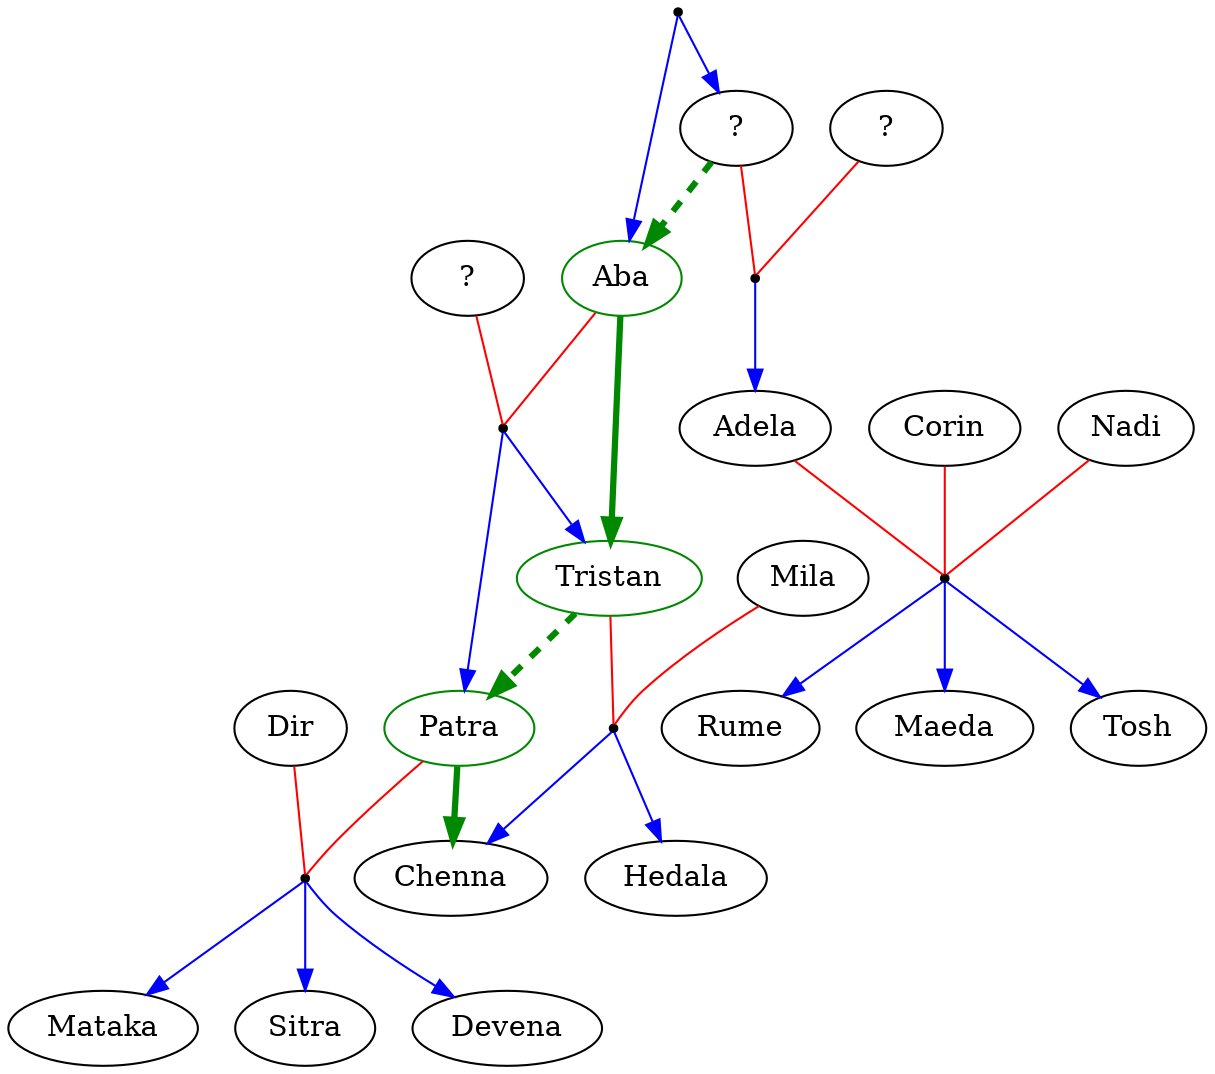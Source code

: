 digraph Fardi {
  AbaWife [label="?"];
  AbaShip [shape=point];
  AbaParentShip [shape=point];
  AbaSiblingShip [shape=point];
  PatraDir [shape=point];
  TristanMila [shape=point];
  AdelaCorinNadi [shape=point];

  subgraph ships {
    edge [dir=none, color=red, weight=20];
    Aba -> AbaShip; AbaWife -> AbaShip;
    AbaSibling -> AbaSiblingShip; AbaSiblingPartner -> AbaSiblingShip;
    Patra -> PatraDir; Dir -> PatraDir;
    Tristan -> TristanMila; Mila -> TristanMila;
    Adela -> AdelaCorinNadi; Corin -> AdelaCorinNadi; Nadi -> AdelaCorinNadi;
  }

  subgraph parentage {
    edge [color=blue, weight=20];

    AbaParentShip -> Aba;
    AbaParentShip -> AbaSibling;

    AbaSibling[label="?"];
    AbaSiblingPartner[label="?"];
    AbaSiblingShip -> Adela;

    AbaShip -> Tristan;
    AbaShip -> Patra;

    PatraDir -> Mataka;
    PatraDir -> Sitra;
    PatraDir -> Devena;

    TristanMila -> Chenna;
    TristanMila -> Hedala;

    AdelaCorinNadi -> Rume;
    AdelaCorinNadi -> Maeda;
    AdelaCorinNadi -> Tosh;
  }

  subgraph succession {
    edge [color="#008800", penwidth=3, weight=0];

    AbaSibling -> Aba [style=dashed];
    Aba -> Tristan;
    Tristan -> Patra [style=dashed];
    Patra -> Chenna;
  }

  subgraph heads {
    Aba [color="#008800"];
    Tristan [color="#008800"];
    Patra [color="#008800"];
  }
}
